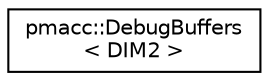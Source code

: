 digraph "Graphical Class Hierarchy"
{
 // LATEX_PDF_SIZE
  edge [fontname="Helvetica",fontsize="10",labelfontname="Helvetica",labelfontsize="10"];
  node [fontname="Helvetica",fontsize="10",shape=record];
  rankdir="LR";
  Node0 [label="pmacc::DebugBuffers\l\< DIM2 \>",height=0.2,width=0.4,color="black", fillcolor="white", style="filled",URL="$classpmacc_1_1_debug_buffers_3_01_d_i_m2_01_4.html",tooltip=" "];
}
